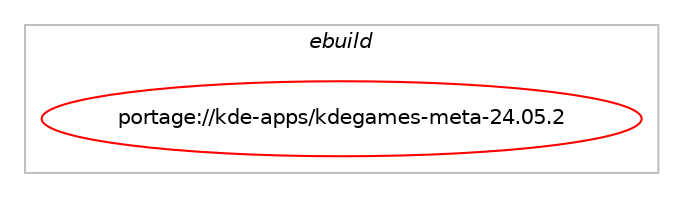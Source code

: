 digraph prolog {

# *************
# Graph options
# *************

newrank=true;
concentrate=true;
compound=true;
graph [rankdir=LR,fontname=Helvetica,fontsize=10,ranksep=1.5];#, ranksep=2.5, nodesep=0.2];
edge  [arrowhead=vee];
node  [fontname=Helvetica,fontsize=10];

# **********
# The ebuild
# **********

subgraph cluster_leftcol {
color=gray;
label=<<i>ebuild</i>>;
id [label="portage://kde-apps/kdegames-meta-24.05.2", color=red, width=4, href="../kde-apps/kdegames-meta-24.05.2.svg"];
}

# ****************
# The dependencies
# ****************

subgraph cluster_midcol {
color=gray;
label=<<i>dependencies</i>>;
subgraph cluster_compile {
fillcolor="#eeeeee";
style=filled;
label=<<i>compile</i>>;
}
subgraph cluster_compileandrun {
fillcolor="#eeeeee";
style=filled;
label=<<i>compile and run</i>>;
}
subgraph cluster_run {
fillcolor="#eeeeee";
style=filled;
label=<<i>run</i>>;
# *** BEGIN UNKNOWN DEPENDENCY TYPE (TODO) ***
# id -> equal(use_conditional_group(positive,opengl,portage://kde-apps/kdegames-meta-24.05.2,[package_dependency(portage://kde-apps/kdegames-meta-24.05.2,run,no,kde-apps,ksudoku,greaterequal,[24.05.2,,,24.05.2],any_different_slot,[]),package_dependency(portage://kde-apps/kdegames-meta-24.05.2,run,no,kde-apps,kubrick,greaterequal,[24.05.2,,,24.05.2],any_different_slot,[])]))
# *** END UNKNOWN DEPENDENCY TYPE (TODO) ***

# *** BEGIN UNKNOWN DEPENDENCY TYPE (TODO) ***
# id -> equal(use_conditional_group(positive,python,portage://kde-apps/kdegames-meta-24.05.2,[package_dependency(portage://kde-apps/kdegames-meta-24.05.2,run,no,kde-apps,kajongg,greaterequal,[24.05.2,,,24.05.2],any_different_slot,[])]))
# *** END UNKNOWN DEPENDENCY TYPE (TODO) ***

# *** BEGIN UNKNOWN DEPENDENCY TYPE (TODO) ***
# id -> equal(package_dependency(portage://kde-apps/kdegames-meta-24.05.2,run,no,games-puzzle,skladnik,greaterequal,[24.05.2,,,24.05.2],[],[]))
# *** END UNKNOWN DEPENDENCY TYPE (TODO) ***

# *** BEGIN UNKNOWN DEPENDENCY TYPE (TODO) ***
# id -> equal(package_dependency(portage://kde-apps/kdegames-meta-24.05.2,run,no,kde-apps,bomber,greaterequal,[24.05.2,,,24.05.2],any_different_slot,[]))
# *** END UNKNOWN DEPENDENCY TYPE (TODO) ***

# *** BEGIN UNKNOWN DEPENDENCY TYPE (TODO) ***
# id -> equal(package_dependency(portage://kde-apps/kdegames-meta-24.05.2,run,no,kde-apps,bovo,greaterequal,[24.05.2,,,24.05.2],any_different_slot,[]))
# *** END UNKNOWN DEPENDENCY TYPE (TODO) ***

# *** BEGIN UNKNOWN DEPENDENCY TYPE (TODO) ***
# id -> equal(package_dependency(portage://kde-apps/kdegames-meta-24.05.2,run,no,kde-apps,granatier,greaterequal,[24.05.2,,,24.05.2],any_different_slot,[]))
# *** END UNKNOWN DEPENDENCY TYPE (TODO) ***

# *** BEGIN UNKNOWN DEPENDENCY TYPE (TODO) ***
# id -> equal(package_dependency(portage://kde-apps/kdegames-meta-24.05.2,run,no,kde-apps,kapman,greaterequal,[24.05.2,,,24.05.2],any_different_slot,[]))
# *** END UNKNOWN DEPENDENCY TYPE (TODO) ***

# *** BEGIN UNKNOWN DEPENDENCY TYPE (TODO) ***
# id -> equal(package_dependency(portage://kde-apps/kdegames-meta-24.05.2,run,no,kde-apps,katomic,greaterequal,[24.05.2,,,24.05.2],any_different_slot,[]))
# *** END UNKNOWN DEPENDENCY TYPE (TODO) ***

# *** BEGIN UNKNOWN DEPENDENCY TYPE (TODO) ***
# id -> equal(package_dependency(portage://kde-apps/kdegames-meta-24.05.2,run,no,kde-apps,kblackbox,greaterequal,[24.05.2,,,24.05.2],any_different_slot,[]))
# *** END UNKNOWN DEPENDENCY TYPE (TODO) ***

# *** BEGIN UNKNOWN DEPENDENCY TYPE (TODO) ***
# id -> equal(package_dependency(portage://kde-apps/kdegames-meta-24.05.2,run,no,kde-apps,kblocks,greaterequal,[24.05.2,,,24.05.2],any_different_slot,[]))
# *** END UNKNOWN DEPENDENCY TYPE (TODO) ***

# *** BEGIN UNKNOWN DEPENDENCY TYPE (TODO) ***
# id -> equal(package_dependency(portage://kde-apps/kdegames-meta-24.05.2,run,no,kde-apps,kbounce,greaterequal,[24.05.2,,,24.05.2],any_different_slot,[]))
# *** END UNKNOWN DEPENDENCY TYPE (TODO) ***

# *** BEGIN UNKNOWN DEPENDENCY TYPE (TODO) ***
# id -> equal(package_dependency(portage://kde-apps/kdegames-meta-24.05.2,run,no,kde-apps,kbreakout,greaterequal,[24.05.2,,,24.05.2],any_different_slot,[]))
# *** END UNKNOWN DEPENDENCY TYPE (TODO) ***

# *** BEGIN UNKNOWN DEPENDENCY TYPE (TODO) ***
# id -> equal(package_dependency(portage://kde-apps/kdegames-meta-24.05.2,run,no,kde-apps,kdiamond,greaterequal,[24.05.2,,,24.05.2],any_different_slot,[]))
# *** END UNKNOWN DEPENDENCY TYPE (TODO) ***

# *** BEGIN UNKNOWN DEPENDENCY TYPE (TODO) ***
# id -> equal(package_dependency(portage://kde-apps/kdegames-meta-24.05.2,run,no,kde-apps,kfourinline,greaterequal,[24.05.2,,,24.05.2],any_different_slot,[]))
# *** END UNKNOWN DEPENDENCY TYPE (TODO) ***

# *** BEGIN UNKNOWN DEPENDENCY TYPE (TODO) ***
# id -> equal(package_dependency(portage://kde-apps/kdegames-meta-24.05.2,run,no,kde-apps,kgoldrunner,greaterequal,[24.05.2,,,24.05.2],any_different_slot,[]))
# *** END UNKNOWN DEPENDENCY TYPE (TODO) ***

# *** BEGIN UNKNOWN DEPENDENCY TYPE (TODO) ***
# id -> equal(package_dependency(portage://kde-apps/kdegames-meta-24.05.2,run,no,kde-apps,kigo,greaterequal,[24.05.2,,,24.05.2],any_different_slot,[]))
# *** END UNKNOWN DEPENDENCY TYPE (TODO) ***

# *** BEGIN UNKNOWN DEPENDENCY TYPE (TODO) ***
# id -> equal(package_dependency(portage://kde-apps/kdegames-meta-24.05.2,run,no,kde-apps,killbots,greaterequal,[24.05.2,,,24.05.2],any_different_slot,[]))
# *** END UNKNOWN DEPENDENCY TYPE (TODO) ***

# *** BEGIN UNKNOWN DEPENDENCY TYPE (TODO) ***
# id -> equal(package_dependency(portage://kde-apps/kdegames-meta-24.05.2,run,no,kde-apps,kiriki,greaterequal,[24.05.2,,,24.05.2],any_different_slot,[]))
# *** END UNKNOWN DEPENDENCY TYPE (TODO) ***

# *** BEGIN UNKNOWN DEPENDENCY TYPE (TODO) ***
# id -> equal(package_dependency(portage://kde-apps/kdegames-meta-24.05.2,run,no,kde-apps,kjumpingcube,greaterequal,[24.05.2,,,24.05.2],any_different_slot,[]))
# *** END UNKNOWN DEPENDENCY TYPE (TODO) ***

# *** BEGIN UNKNOWN DEPENDENCY TYPE (TODO) ***
# id -> equal(package_dependency(portage://kde-apps/kdegames-meta-24.05.2,run,no,kde-apps,klickety,greaterequal,[24.05.2,,,24.05.2],any_different_slot,[]))
# *** END UNKNOWN DEPENDENCY TYPE (TODO) ***

# *** BEGIN UNKNOWN DEPENDENCY TYPE (TODO) ***
# id -> equal(package_dependency(portage://kde-apps/kdegames-meta-24.05.2,run,no,kde-apps,klines,greaterequal,[24.05.2,,,24.05.2],any_different_slot,[]))
# *** END UNKNOWN DEPENDENCY TYPE (TODO) ***

# *** BEGIN UNKNOWN DEPENDENCY TYPE (TODO) ***
# id -> equal(package_dependency(portage://kde-apps/kdegames-meta-24.05.2,run,no,kde-apps,kmahjongg,greaterequal,[24.05.2,,,24.05.2],any_different_slot,[]))
# *** END UNKNOWN DEPENDENCY TYPE (TODO) ***

# *** BEGIN UNKNOWN DEPENDENCY TYPE (TODO) ***
# id -> equal(package_dependency(portage://kde-apps/kdegames-meta-24.05.2,run,no,kde-apps,kmines,greaterequal,[24.05.2,,,24.05.2],any_different_slot,[]))
# *** END UNKNOWN DEPENDENCY TYPE (TODO) ***

# *** BEGIN UNKNOWN DEPENDENCY TYPE (TODO) ***
# id -> equal(package_dependency(portage://kde-apps/kdegames-meta-24.05.2,run,no,kde-apps,knavalbattle,greaterequal,[24.05.2,,,24.05.2],any_different_slot,[]))
# *** END UNKNOWN DEPENDENCY TYPE (TODO) ***

# *** BEGIN UNKNOWN DEPENDENCY TYPE (TODO) ***
# id -> equal(package_dependency(portage://kde-apps/kdegames-meta-24.05.2,run,no,kde-apps,knetwalk,greaterequal,[24.05.2,,,24.05.2],any_different_slot,[]))
# *** END UNKNOWN DEPENDENCY TYPE (TODO) ***

# *** BEGIN UNKNOWN DEPENDENCY TYPE (TODO) ***
# id -> equal(package_dependency(portage://kde-apps/kdegames-meta-24.05.2,run,no,kde-apps,knights,greaterequal,[24.05.2,,,24.05.2],any_different_slot,[]))
# *** END UNKNOWN DEPENDENCY TYPE (TODO) ***

# *** BEGIN UNKNOWN DEPENDENCY TYPE (TODO) ***
# id -> equal(package_dependency(portage://kde-apps/kdegames-meta-24.05.2,run,no,kde-apps,kolf,greaterequal,[24.05.2,,,24.05.2],any_different_slot,[]))
# *** END UNKNOWN DEPENDENCY TYPE (TODO) ***

# *** BEGIN UNKNOWN DEPENDENCY TYPE (TODO) ***
# id -> equal(package_dependency(portage://kde-apps/kdegames-meta-24.05.2,run,no,kde-apps,kollision,greaterequal,[24.05.2,,,24.05.2],any_different_slot,[]))
# *** END UNKNOWN DEPENDENCY TYPE (TODO) ***

# *** BEGIN UNKNOWN DEPENDENCY TYPE (TODO) ***
# id -> equal(package_dependency(portage://kde-apps/kdegames-meta-24.05.2,run,no,kde-apps,konquest,greaterequal,[24.05.2,,,24.05.2],any_different_slot,[]))
# *** END UNKNOWN DEPENDENCY TYPE (TODO) ***

# *** BEGIN UNKNOWN DEPENDENCY TYPE (TODO) ***
# id -> equal(package_dependency(portage://kde-apps/kdegames-meta-24.05.2,run,no,kde-apps,kpat,greaterequal,[24.05.2,,,24.05.2],any_different_slot,[]))
# *** END UNKNOWN DEPENDENCY TYPE (TODO) ***

# *** BEGIN UNKNOWN DEPENDENCY TYPE (TODO) ***
# id -> equal(package_dependency(portage://kde-apps/kdegames-meta-24.05.2,run,no,kde-apps,kreversi,greaterequal,[24.05.2,,,24.05.2],any_different_slot,[]))
# *** END UNKNOWN DEPENDENCY TYPE (TODO) ***

# *** BEGIN UNKNOWN DEPENDENCY TYPE (TODO) ***
# id -> equal(package_dependency(portage://kde-apps/kdegames-meta-24.05.2,run,no,kde-apps,kshisen,greaterequal,[24.05.2,,,24.05.2],any_different_slot,[]))
# *** END UNKNOWN DEPENDENCY TYPE (TODO) ***

# *** BEGIN UNKNOWN DEPENDENCY TYPE (TODO) ***
# id -> equal(package_dependency(portage://kde-apps/kdegames-meta-24.05.2,run,no,kde-apps,ksirk,greaterequal,[24.05.2,,,24.05.2],any_different_slot,[]))
# *** END UNKNOWN DEPENDENCY TYPE (TODO) ***

# *** BEGIN UNKNOWN DEPENDENCY TYPE (TODO) ***
# id -> equal(package_dependency(portage://kde-apps/kdegames-meta-24.05.2,run,no,kde-apps,ksnakeduel,greaterequal,[24.05.2,,,24.05.2],any_different_slot,[]))
# *** END UNKNOWN DEPENDENCY TYPE (TODO) ***

# *** BEGIN UNKNOWN DEPENDENCY TYPE (TODO) ***
# id -> equal(package_dependency(portage://kde-apps/kdegames-meta-24.05.2,run,no,kde-apps,kspaceduel,greaterequal,[24.05.2,,,24.05.2],any_different_slot,[]))
# *** END UNKNOWN DEPENDENCY TYPE (TODO) ***

# *** BEGIN UNKNOWN DEPENDENCY TYPE (TODO) ***
# id -> equal(package_dependency(portage://kde-apps/kdegames-meta-24.05.2,run,no,kde-apps,ksquares,greaterequal,[24.05.2,,,24.05.2],any_different_slot,[]))
# *** END UNKNOWN DEPENDENCY TYPE (TODO) ***

# *** BEGIN UNKNOWN DEPENDENCY TYPE (TODO) ***
# id -> equal(package_dependency(portage://kde-apps/kdegames-meta-24.05.2,run,no,kde-apps,ktuberling,greaterequal,[24.05.2,,,24.05.2],any_different_slot,[]))
# *** END UNKNOWN DEPENDENCY TYPE (TODO) ***

# *** BEGIN UNKNOWN DEPENDENCY TYPE (TODO) ***
# id -> equal(package_dependency(portage://kde-apps/kdegames-meta-24.05.2,run,no,kde-apps,libkdegames,greaterequal,[24.05.2,,,24.05.2],any_different_slot,[]))
# *** END UNKNOWN DEPENDENCY TYPE (TODO) ***

# *** BEGIN UNKNOWN DEPENDENCY TYPE (TODO) ***
# id -> equal(package_dependency(portage://kde-apps/kdegames-meta-24.05.2,run,no,kde-apps,libkmahjongg,greaterequal,[24.05.2,,,24.05.2],any_different_slot,[]))
# *** END UNKNOWN DEPENDENCY TYPE (TODO) ***

# *** BEGIN UNKNOWN DEPENDENCY TYPE (TODO) ***
# id -> equal(package_dependency(portage://kde-apps/kdegames-meta-24.05.2,run,no,kde-apps,lskat,greaterequal,[24.05.2,,,24.05.2],any_different_slot,[]))
# *** END UNKNOWN DEPENDENCY TYPE (TODO) ***

# *** BEGIN UNKNOWN DEPENDENCY TYPE (TODO) ***
# id -> equal(package_dependency(portage://kde-apps/kdegames-meta-24.05.2,run,no,kde-apps,palapeli,greaterequal,[24.05.2,,,24.05.2],any_different_slot,[]))
# *** END UNKNOWN DEPENDENCY TYPE (TODO) ***

# *** BEGIN UNKNOWN DEPENDENCY TYPE (TODO) ***
# id -> equal(package_dependency(portage://kde-apps/kdegames-meta-24.05.2,run,no,kde-apps,picmi,greaterequal,[24.05.2,,,24.05.2],any_different_slot,[]))
# *** END UNKNOWN DEPENDENCY TYPE (TODO) ***

}
}

# **************
# The candidates
# **************

subgraph cluster_choices {
rank=same;
color=gray;
label=<<i>candidates</i>>;

}

}
